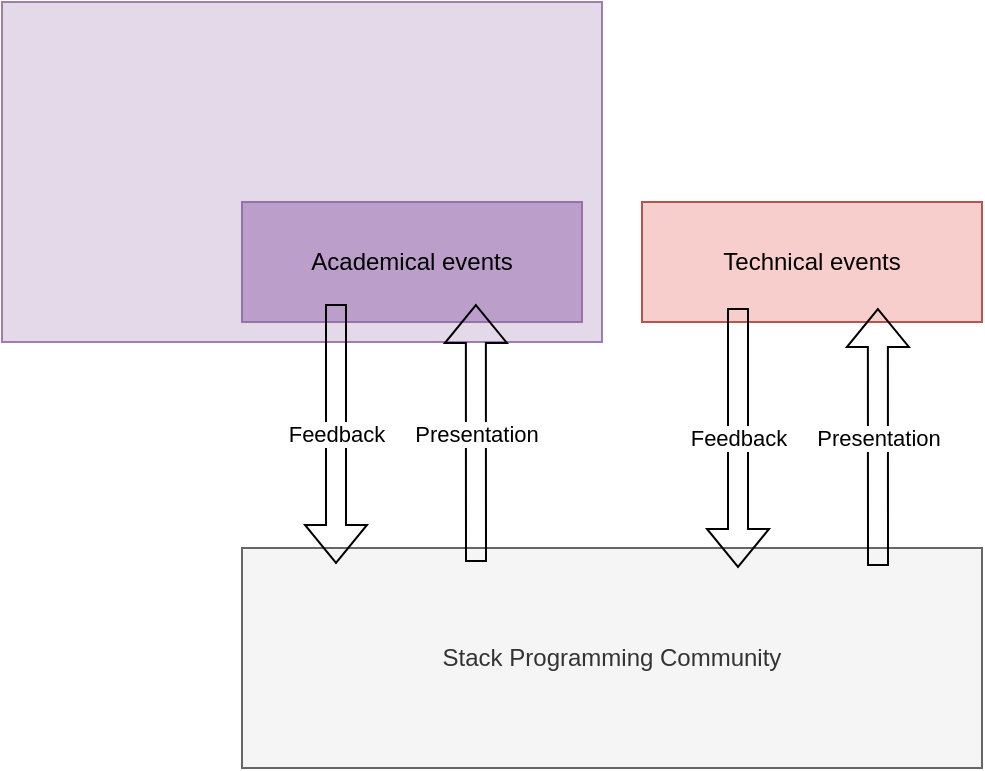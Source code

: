 <mxfile version="24.0.7" type="github">
  <diagram name="ページ1" id="b2aWTyTd_zoUauo7ShDc">
    <mxGraphModel dx="880" dy="470" grid="1" gridSize="10" guides="1" tooltips="1" connect="1" arrows="1" fold="1" page="1" pageScale="1" pageWidth="827" pageHeight="1169" math="0" shadow="0">
      <root>
        <mxCell id="0" />
        <mxCell id="1" parent="0" />
        <mxCell id="bhmkObcvvG-5hzax_I_n-18" value="" style="rounded=0;whiteSpace=wrap;html=1;fillColor=#e1d5e7;strokeColor=#9673a6;opacity=90;" vertex="1" parent="1">
          <mxGeometry x="180" y="10" width="300" height="170" as="geometry" />
        </mxCell>
        <mxCell id="bhmkObcvvG-5hzax_I_n-17" value="Stack Programming Community" style="rounded=0;whiteSpace=wrap;html=1;fillColor=#f5f5f5;strokeColor=#666666;fontColor=#333333;" vertex="1" parent="1">
          <mxGeometry x="300" y="283" width="370" height="110" as="geometry" />
        </mxCell>
        <mxCell id="bhmkObcvvG-5hzax_I_n-1" value="Academical events" style="rounded=0;whiteSpace=wrap;html=1;fillColor=#bb9ec9;strokeColor=#9673a6;" vertex="1" parent="1">
          <mxGeometry x="300" y="110" width="170" height="60" as="geometry" />
        </mxCell>
        <mxCell id="bhmkObcvvG-5hzax_I_n-2" value="Technical events" style="rounded=0;whiteSpace=wrap;html=1;fillColor=#f8cecc;strokeColor=#b85450;" vertex="1" parent="1">
          <mxGeometry x="500" y="110" width="170" height="60" as="geometry" />
        </mxCell>
        <mxCell id="bhmkObcvvG-5hzax_I_n-5" value="Presentation" style="shape=flexArrow;endArrow=classic;html=1;rounded=0;entryX=0.529;entryY=1;entryDx=0;entryDy=0;entryPerimeter=0;" edge="1" parent="1">
          <mxGeometry width="50" height="50" relative="1" as="geometry">
            <mxPoint x="417" y="290" as="sourcePoint" />
            <mxPoint x="416.93" y="161" as="targetPoint" />
          </mxGeometry>
        </mxCell>
        <mxCell id="bhmkObcvvG-5hzax_I_n-12" value="Feedback" style="shape=flexArrow;endArrow=classic;html=1;rounded=0;" edge="1" parent="1">
          <mxGeometry width="50" height="50" relative="1" as="geometry">
            <mxPoint x="347" y="161" as="sourcePoint" />
            <mxPoint x="347" y="291" as="targetPoint" />
          </mxGeometry>
        </mxCell>
        <mxCell id="bhmkObcvvG-5hzax_I_n-15" value="Presentation" style="shape=flexArrow;endArrow=classic;html=1;rounded=0;entryX=0.529;entryY=1;entryDx=0;entryDy=0;entryPerimeter=0;" edge="1" parent="1">
          <mxGeometry width="50" height="50" relative="1" as="geometry">
            <mxPoint x="618" y="292" as="sourcePoint" />
            <mxPoint x="617.93" y="163" as="targetPoint" />
          </mxGeometry>
        </mxCell>
        <mxCell id="bhmkObcvvG-5hzax_I_n-16" value="Feedback" style="shape=flexArrow;endArrow=classic;html=1;rounded=0;" edge="1" parent="1">
          <mxGeometry width="50" height="50" relative="1" as="geometry">
            <mxPoint x="548" y="163" as="sourcePoint" />
            <mxPoint x="548" y="293" as="targetPoint" />
          </mxGeometry>
        </mxCell>
      </root>
    </mxGraphModel>
  </diagram>
</mxfile>
